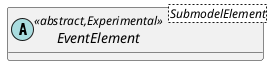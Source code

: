 @startuml
skinparam classAttributeIconSize 0
hide methods

abstract class EventElement<SubmodelElement> <<abstract,Experimental>> {
}
@enduml